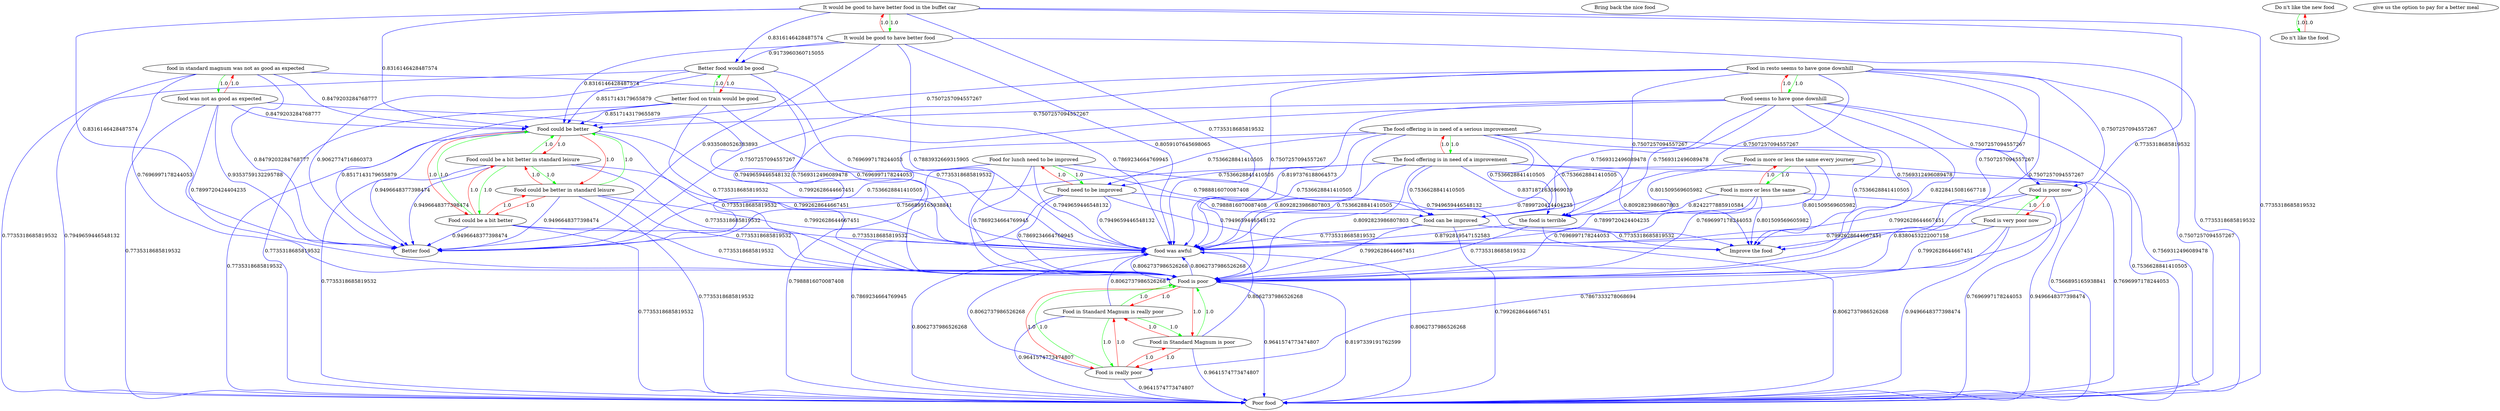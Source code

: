 digraph rawGraph {
"Better food";"Better food would be good";"Bring back the nice food";"Do n't like the new food";"Do n't like the food";"Food could be a bit better in standard leisure";"Food could be better in standard leisure";"Food could be better";"Food could be a bit better";"Food for lunch need to be improved";"Food need to be improved";"Food in Standard Magnum is really poor";"Food in Standard Magnum is poor";"Food is poor";"Food is really poor";"Food in resto seems to have gone downhill";"Food seems to have gone downhill";"Food is more or less the same every journey";"Food is more or less the same";"Food is very poor now";"Food is poor now";"Improve the food";"It would be good to have better food in the buffet car";"It would be good to have better food";"Poor food";"The food offering is in need of a serious improvement";"The food offering is in need of a improvement";"better food on train would be good";"food can be improved";"food in standard magnum was not as good as expected";"food was not as good as expected";"food was awful";"give us the option to pay for a better meal";"the food is terrible";"Better food would be good" -> "Better food" [label=0.9062774716860373] [color=blue]
"Do n't like the new food" -> "Do n't like the food" [label=1.0] [color=green]
"Do n't like the food" -> "Do n't like the new food" [label=1.0] [color=red]
"Food could be a bit better in standard leisure" -> "Food could be better in standard leisure" [label=1.0] [color=green]
"Food could be better in standard leisure" -> "Food could be better" [label=1.0] [color=green]
"Food could be a bit better in standard leisure" -> "Food could be a bit better" [label=1.0] [color=green]
"Food could be a bit better" -> "Food could be better" [label=1.0] [color=green]
"Food could be a bit better in standard leisure" -> "Food could be better" [label=1.0] [color=green]
"Food could be better in standard leisure" -> "Food could be a bit better in standard leisure" [label=1.0] [color=red]
"Food could be better in standard leisure" -> "Food could be a bit better" [label=1.0] [color=red]
"Food could be better" -> "Food could be a bit better in standard leisure" [label=1.0] [color=red]
"Food could be better" -> "Food could be better in standard leisure" [label=1.0] [color=red]
"Food could be better" -> "Food could be a bit better" [label=1.0] [color=red]
"Food could be a bit better" -> "Food could be a bit better in standard leisure" [label=1.0] [color=red]
"Food could be a bit better" -> "Food could be better in standard leisure" [label=1.0] [color=red]
"Better food would be good" -> "Food could be better" [label=0.8517143179655879] [color=blue]
"Food could be better" -> "Better food" [label=0.9496648377398474] [color=blue]
"Food for lunch need to be improved" -> "Food need to be improved" [label=1.0] [color=green]
"Food need to be improved" -> "Food for lunch need to be improved" [label=1.0] [color=red]
"Food in Standard Magnum is really poor" -> "Food in Standard Magnum is poor" [label=1.0] [color=green]
"Food in Standard Magnum is poor" -> "Food is poor" [label=1.0] [color=green]
"Food in Standard Magnum is really poor" -> "Food is really poor" [label=1.0] [color=green]
"Food is really poor" -> "Food is poor" [label=1.0] [color=green]
"Food in Standard Magnum is really poor" -> "Food is poor" [label=1.0] [color=green]
"Food in Standard Magnum is poor" -> "Food in Standard Magnum is really poor" [label=1.0] [color=red]
"Food in Standard Magnum is poor" -> "Food is really poor" [label=1.0] [color=red]
"Food is poor" -> "Food in Standard Magnum is really poor" [label=1.0] [color=red]
"Food is poor" -> "Food in Standard Magnum is poor" [label=1.0] [color=red]
"Food is poor" -> "Food is really poor" [label=1.0] [color=red]
"Food is really poor" -> "Food in Standard Magnum is really poor" [label=1.0] [color=red]
"Food is really poor" -> "Food in Standard Magnum is poor" [label=1.0] [color=red]
"Food could be better" -> "Food is poor" [label=0.7735318685819532] [color=blue]
"Better food would be good" -> "Food is poor" [label=0.7949659446548132] [color=blue]
"Food need to be improved" -> "Food is poor" [label=0.7869234664769945] [color=blue]
"Food in resto seems to have gone downhill" -> "Food seems to have gone downhill" [label=1.0] [color=green]
"Food seems to have gone downhill" -> "Food in resto seems to have gone downhill" [label=1.0] [color=red]
"Food seems to have gone downhill" -> "Food could be better" [label=0.7507257094557267] [color=blue]
"Food seems to have gone downhill" -> "Better food" [label=0.7569312496089478] [color=blue]
"Food seems to have gone downhill" -> "Food is poor" [label=0.8228415081667718] [color=blue]
"Food in resto seems to have gone downhill" -> "Food could be better" [label=0.7507257094557267] [color=blue]
"Food is more or less the same every journey" -> "Food is more or less the same" [label=1.0] [color=green]
"Food is more or less the same" -> "Food is more or less the same every journey" [label=1.0] [color=red]
"Food is more or less the same" -> "Food is poor" [label=0.7696997178244053] [color=blue]
"Food is very poor now" -> "Food is poor now" [label=1.0] [color=green]
"Food is poor now" -> "Food is very poor now" [label=1.0] [color=red]
"Food seems to have gone downhill" -> "Food is poor now" [label=0.7507257094557267] [color=blue]
"Food is poor now" -> "Food is poor" [label=0.8380453222007158] [color=blue]
"Food is very poor now" -> "Food is really poor" [label=0.7867333278068694] [color=blue]
"Food need to be improved" -> "Improve the food" [label=0.7949659446548132] [color=blue]
"Food is more or less the same" -> "Improve the food" [label=0.801509569605982] [color=blue]
"It would be good to have better food in the buffet car" -> "It would be good to have better food" [label=1.0] [color=green]
"It would be good to have better food" -> "It would be good to have better food in the buffet car" [label=1.0] [color=red]
"It would be good to have better food" -> "Food could be better" [label=0.8316146428487574] [color=blue]
"It would be good to have better food" -> "Better food would be good" [label=0.9173960360715055] [color=blue]
"It would be good to have better food" -> "Better food" [label=0.9335080526383893] [color=blue]
"It would be good to have better food" -> "Food is poor" [label=0.7883932669315905] [color=blue]
"It would be good to have better food in the buffet car" -> "Food could be better" [label=0.8316146428487574] [color=blue]
"It would be good to have better food in the buffet car" -> "Better food would be good" [label=0.8316146428487574] [color=blue]
"Food seems to have gone downhill" -> "Poor food" [label=0.7569312496089478] [color=blue]
"Poor food" -> "Food is poor" [label=0.8197339191762599] [color=blue]
"Food is poor" -> "Poor food" [label=0.9641574773474807] [color=blue]
"Food is poor now" -> "Poor food" [label=0.9496648377398474] [color=blue]
"The food offering is in need of a serious improvement" -> "The food offering is in need of a improvement" [label=1.0] [color=green]
"The food offering is in need of a improvement" -> "The food offering is in need of a serious improvement" [label=1.0] [color=red]
"The food offering is in need of a improvement" -> "Improve the food" [label=0.8092823986807803] [color=blue]
"The food offering is in need of a improvement" -> "Food is poor" [label=0.8092823986807803] [color=blue]
"The food offering is in need of a improvement" -> "Better food" [label=0.7566895165938841] [color=blue]
"The food offering is in need of a improvement" -> "Food need to be improved" [label=0.7536628841410505] [color=blue]
"The food offering is in need of a improvement" -> "Poor food" [label=0.7566895165938841] [color=blue]
"better food on train would be good" -> "Better food would be good" [label=1.0] [color=green]
"Better food would be good" -> "better food on train would be good" [label=1.0] [color=red]
"better food on train would be good" -> "Food could be better" [label=0.8517143179655879] [color=blue]
"Food seems to have gone downhill" -> "food can be improved" [label=0.7569312496089478] [color=blue]
"food can be improved" -> "Improve the food" [label=0.7735318685819532] [color=blue]
"food can be improved" -> "Food is poor" [label=0.7992628644667451] [color=blue]
"Food need to be improved" -> "food can be improved" [label=0.7988816070087408] [color=blue]
"food in standard magnum was not as good as expected" -> "food was not as good as expected" [label=1.0] [color=green]
"food was not as good as expected" -> "food in standard magnum was not as good as expected" [label=1.0] [color=red]
"food was not as good as expected" -> "Food could be better" [label=0.8479203284768777] [color=blue]
"food was not as good as expected" -> "Food is poor" [label=0.7899720424404235] [color=blue]
"food was not as good as expected" -> "Better food" [label=0.9353759132295788] [color=blue]
"Food could be better" -> "food was awful" [label=0.7992628644667451] [color=blue]
"It would be good to have better food" -> "food was awful" [label=0.8059107645698065] [color=blue]
"food can be improved" -> "food was awful" [label=0.7735318685819532] [color=blue]
"Food seems to have gone downhill" -> "food was awful" [label=0.8197376188064573] [color=blue]
"food was awful" -> "Food is poor" [label=0.8062737986526268] [color=blue]
"Food is poor" -> "food was awful" [label=0.8062737986526268] [color=blue]
"Better food would be good" -> "food was awful" [label=0.7869234664769945] [color=blue]
"food was not as good as expected" -> "food was awful" [label=0.7696997178244053] [color=blue]
"Food is poor now" -> "food was awful" [label=0.7992628644667451] [color=blue]
"Food need to be improved" -> "food was awful" [label=0.7949659446548132] [color=blue]
"Food is more or less the same" -> "food was awful" [label=0.7899720424404235] [color=blue]
"The food offering is in need of a improvement" -> "food was awful" [label=0.8092823986807803] [color=blue]
"Food seems to have gone downhill" -> "the food is terrible" [label=0.7569312496089478] [color=blue]
"the food is terrible" -> "Food is poor" [label=0.7735318685819532] [color=blue]
"Food is more or less the same" -> "the food is terrible" [label=0.8242277885910584] [color=blue]
"the food is terrible" -> "food was awful" [label=0.8792819547152583] [color=blue]
"The food offering is in need of a improvement" -> "the food is terrible" [label=0.8371871635969019] [color=blue]
"Better food would be good" -> "Poor food" [label=0.7949659446548132] [color=blue]
"Food could be a bit better in standard leisure" -> "Better food" [label=0.9496648377398474] [color=blue]
"Food could be a bit better in standard leisure" -> "food was awful" [label=0.7992628644667451] [color=blue]
"Food could be a bit better in standard leisure" -> "Food is poor" [label=0.7735318685819532] [color=blue]
"Food could be better in standard leisure" -> "Better food" [label=0.9496648377398474] [color=blue]
"Food could be better in standard leisure" -> "food was awful" [label=0.7992628644667451] [color=blue]
"Food could be better in standard leisure" -> "Food is poor" [label=0.7735318685819532] [color=blue]
"Food could be better" -> "Poor food" [label=0.7735318685819532] [color=blue]
"Food could be a bit better" -> "Better food" [label=0.9496648377398474] [color=blue]
"Food could be a bit better" -> "Poor food" [label=0.7735318685819532] [color=blue]
"Food could be a bit better" -> "food was awful" [label=0.7735318685819532] [color=blue]
"Food could be a bit better" -> "Food is poor" [label=0.7735318685819532] [color=blue]
"Food for lunch need to be improved" -> "food can be improved" [label=0.7988816070087408] [color=blue]
"Food for lunch need to be improved" -> "Improve the food" [label=0.7949659446548132] [color=blue]
"Food for lunch need to be improved" -> "food was awful" [label=0.7949659446548132] [color=blue]
"Food for lunch need to be improved" -> "Food is poor" [label=0.7869234664769945] [color=blue]
"Food need to be improved" -> "Poor food" [label=0.7869234664769945] [color=blue]
"Food in Standard Magnum is really poor" -> "Poor food" [label=0.9641574773474807] [color=blue]
"Food in Standard Magnum is really poor" -> "food was awful" [label=0.8062737986526268] [color=blue]
"Food in Standard Magnum is poor" -> "Poor food" [label=0.9641574773474807] [color=blue]
"Food in Standard Magnum is poor" -> "food was awful" [label=0.8062737986526268] [color=blue]
"Food is really poor" -> "Poor food" [label=0.9641574773474807] [color=blue]
"Food is really poor" -> "food was awful" [label=0.8062737986526268] [color=blue]
"Food in resto seems to have gone downhill" -> "food can be improved" [label=0.7507257094557267] [color=blue]
"Food in resto seems to have gone downhill" -> "Food is poor now" [label=0.7507257094557267] [color=blue]
"Food in resto seems to have gone downhill" -> "Better food" [label=0.7507257094557267] [color=blue]
"Food in resto seems to have gone downhill" -> "Poor food" [label=0.7507257094557267] [color=blue]
"Food in resto seems to have gone downhill" -> "the food is terrible" [label=0.7507257094557267] [color=blue]
"Food in resto seems to have gone downhill" -> "food was awful" [label=0.7507257094557267] [color=blue]
"Food in resto seems to have gone downhill" -> "Food is poor" [label=0.7507257094557267] [color=blue]
"Food seems to have gone downhill" -> "Improve the food" [label=0.7569312496089478] [color=blue]
"Food is more or less the same every journey" -> "Improve the food" [label=0.801509569605982] [color=blue]
"Food is more or less the same every journey" -> "the food is terrible" [label=0.801509569605982] [color=blue]
"Food is more or less the same every journey" -> "food was awful" [label=0.7899720424404235] [color=blue]
"Food is more or less the same every journey" -> "Food is poor" [label=0.7696997178244053] [color=blue]
"Food is more or less the same" -> "Poor food" [label=0.7696997178244053] [color=blue]
"Food is very poor now" -> "Poor food" [label=0.9496648377398474] [color=blue]
"Food is very poor now" -> "food was awful" [label=0.7992628644667451] [color=blue]
"Food is very poor now" -> "Food is poor" [label=0.7992628644667451] [color=blue]
"It would be good to have better food in the buffet car" -> "Better food" [label=0.8316146428487574] [color=blue]
"It would be good to have better food in the buffet car" -> "Poor food" [label=0.7735318685819532] [color=blue]
"It would be good to have better food in the buffet car" -> "food was awful" [label=0.7735318685819532] [color=blue]
"It would be good to have better food in the buffet car" -> "Food is poor" [label=0.7735318685819532] [color=blue]
"It would be good to have better food" -> "Poor food" [label=0.7735318685819532] [color=blue]
"Poor food" -> "food was awful" [label=0.8062737986526268] [color=blue]
"The food offering is in need of a serious improvement" -> "Better food" [label=0.7536628841410505] [color=blue]
"The food offering is in need of a serious improvement" -> "Food need to be improved" [label=0.7536628841410505] [color=blue]
"The food offering is in need of a serious improvement" -> "Poor food" [label=0.7536628841410505] [color=blue]
"The food offering is in need of a serious improvement" -> "Improve the food" [label=0.7536628841410505] [color=blue]
"The food offering is in need of a serious improvement" -> "the food is terrible" [label=0.7536628841410505] [color=blue]
"The food offering is in need of a serious improvement" -> "food was awful" [label=0.7536628841410505] [color=blue]
"The food offering is in need of a serious improvement" -> "Food is poor" [label=0.7536628841410505] [color=blue]
"The food offering is in need of a improvement" -> "food can be improved" [label=0.7536628841410505] [color=blue]
"better food on train would be good" -> "Better food" [label=0.8517143179655879] [color=blue]
"better food on train would be good" -> "Poor food" [label=0.7735318685819532] [color=blue]
"better food on train would be good" -> "food was awful" [label=0.7735318685819532] [color=blue]
"better food on train would be good" -> "Food is poor" [label=0.7735318685819532] [color=blue]
"food can be improved" -> "Poor food" [label=0.7992628644667451] [color=blue]
"food in standard magnum was not as good as expected" -> "Food could be better" [label=0.8479203284768777] [color=blue]
"food in standard magnum was not as good as expected" -> "Better food" [label=0.8479203284768777] [color=blue]
"food in standard magnum was not as good as expected" -> "food was awful" [label=0.7696997178244053] [color=blue]
"food in standard magnum was not as good as expected" -> "Food is poor" [label=0.7696997178244053] [color=blue]
"food was not as good as expected" -> "Poor food" [label=0.7735318685819532] [color=blue]
"food was awful" -> "Poor food" [label=0.8062737986526268] [color=blue]
"the food is terrible" -> "Poor food" [label=0.8062737986526268] [color=blue]
"Food could be a bit better in standard leisure" -> "Poor food" [label=0.7735318685819532] [color=blue]
"Food could be better in standard leisure" -> "Poor food" [label=0.7735318685819532] [color=blue]
"Food for lunch need to be improved" -> "Poor food" [label=0.7988816070087408] [color=blue]
"Food in resto seems to have gone downhill" -> "Improve the food" [label=0.7507257094557267] [color=blue]
"Food is more or less the same every journey" -> "Poor food" [label=0.7696997178244053] [color=blue]
"The food offering is in need of a serious improvement" -> "food can be improved" [label=0.7536628841410505] [color=blue]
"food in standard magnum was not as good as expected" -> "Poor food" [label=0.7735318685819532] [color=blue]
}